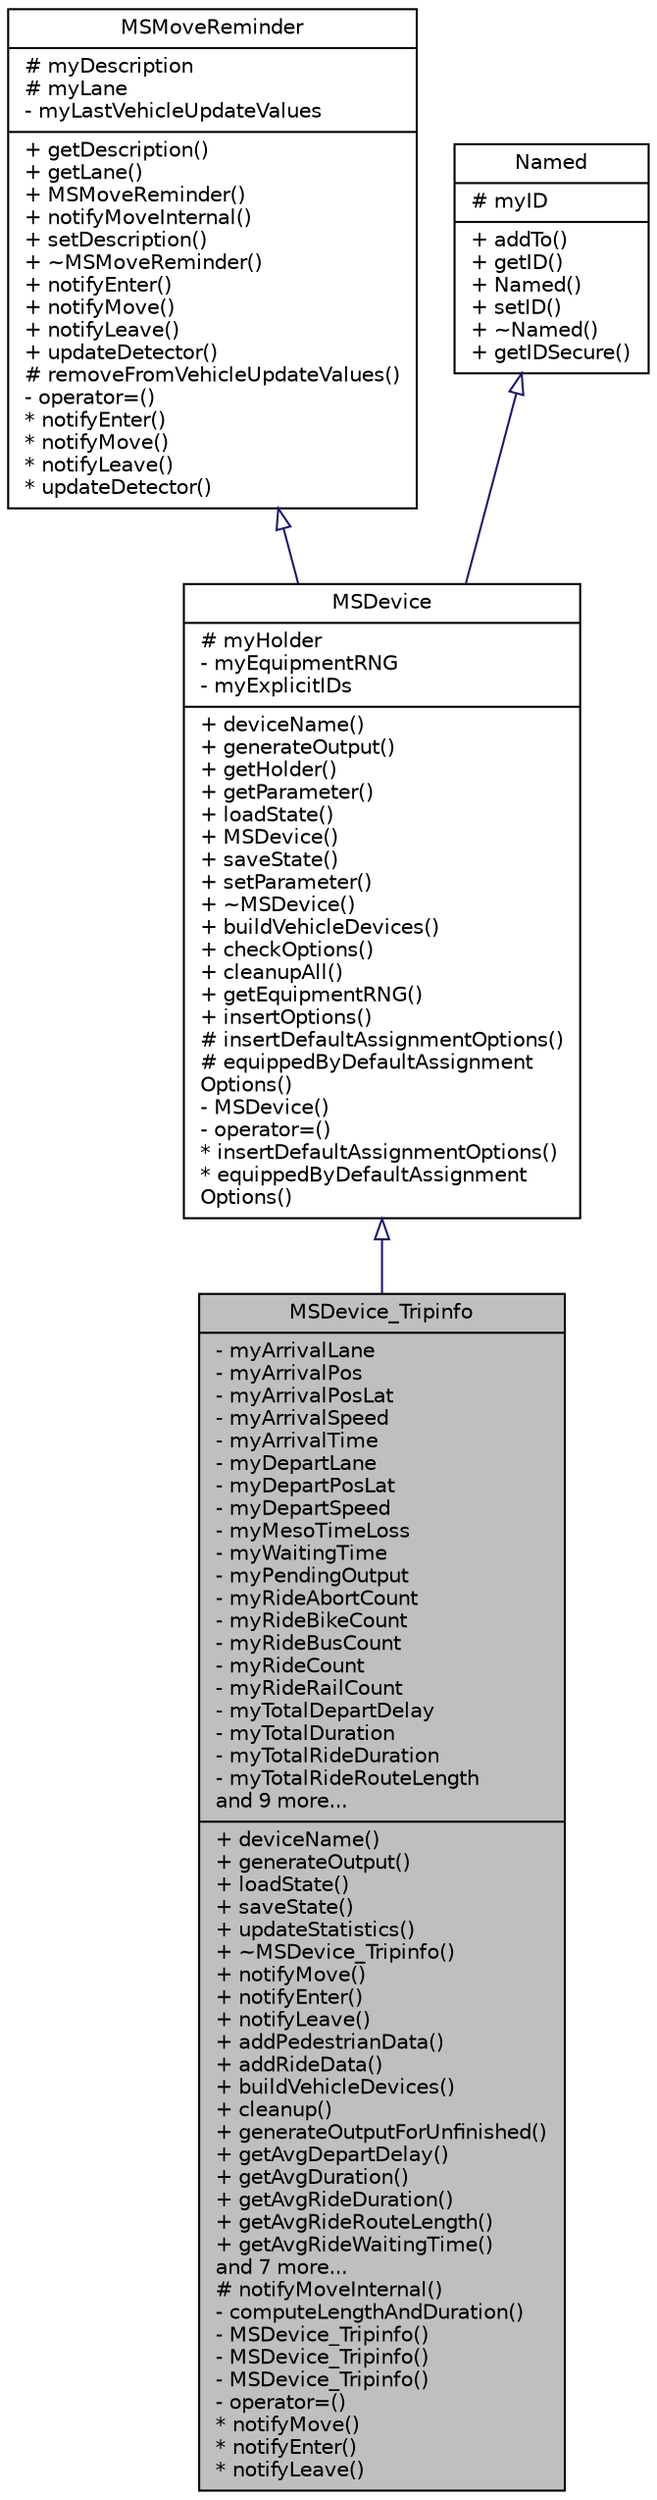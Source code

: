 digraph "MSDevice_Tripinfo"
{
  edge [fontname="Helvetica",fontsize="10",labelfontname="Helvetica",labelfontsize="10"];
  node [fontname="Helvetica",fontsize="10",shape=record];
  Node0 [label="{MSDevice_Tripinfo\n|- myArrivalLane\l- myArrivalPos\l- myArrivalPosLat\l- myArrivalSpeed\l- myArrivalTime\l- myDepartLane\l- myDepartPosLat\l- myDepartSpeed\l- myMesoTimeLoss\l- myWaitingTime\l- myPendingOutput\l- myRideAbortCount\l- myRideBikeCount\l- myRideBusCount\l- myRideCount\l- myRideRailCount\l- myTotalDepartDelay\l- myTotalDuration\l- myTotalRideDuration\l- myTotalRideRouteLength\land 9 more...\l|+ deviceName()\l+ generateOutput()\l+ loadState()\l+ saveState()\l+ updateStatistics()\l+ ~MSDevice_Tripinfo()\l+ notifyMove()\l+ notifyEnter()\l+ notifyLeave()\l+ addPedestrianData()\l+ addRideData()\l+ buildVehicleDevices()\l+ cleanup()\l+ generateOutputForUnfinished()\l+ getAvgDepartDelay()\l+ getAvgDuration()\l+ getAvgRideDuration()\l+ getAvgRideRouteLength()\l+ getAvgRideWaitingTime()\land 7 more...\l# notifyMoveInternal()\l- computeLengthAndDuration()\l- MSDevice_Tripinfo()\l- MSDevice_Tripinfo()\l- MSDevice_Tripinfo()\l- operator=()\l* notifyMove()\l* notifyEnter()\l* notifyLeave()\l}",height=0.2,width=0.4,color="black", fillcolor="grey75", style="filled", fontcolor="black"];
  Node1 -> Node0 [dir="back",color="midnightblue",fontsize="10",style="solid",arrowtail="onormal",fontname="Helvetica"];
  Node1 [label="{MSDevice\n|# myHolder\l- myEquipmentRNG\l- myExplicitIDs\l|+ deviceName()\l+ generateOutput()\l+ getHolder()\l+ getParameter()\l+ loadState()\l+ MSDevice()\l+ saveState()\l+ setParameter()\l+ ~MSDevice()\l+ buildVehicleDevices()\l+ checkOptions()\l+ cleanupAll()\l+ getEquipmentRNG()\l+ insertOptions()\l# insertDefaultAssignmentOptions()\l# equippedByDefaultAssignment\lOptions()\l- MSDevice()\l- operator=()\l* insertDefaultAssignmentOptions()\l* equippedByDefaultAssignment\lOptions()\l}",height=0.2,width=0.4,color="black", fillcolor="white", style="filled",URL="$d1/d46/class_m_s_device.html",tooltip="Abstract in-vehicle device. "];
  Node2 -> Node1 [dir="back",color="midnightblue",fontsize="10",style="solid",arrowtail="onormal",fontname="Helvetica"];
  Node2 [label="{MSMoveReminder\n|# myDescription\l# myLane\l- myLastVehicleUpdateValues\l|+ getDescription()\l+ getLane()\l+ MSMoveReminder()\l+ notifyMoveInternal()\l+ setDescription()\l+ ~MSMoveReminder()\l+ notifyEnter()\l+ notifyMove()\l+ notifyLeave()\l+ updateDetector()\l# removeFromVehicleUpdateValues()\l- operator=()\l* notifyEnter()\l* notifyMove()\l* notifyLeave()\l* updateDetector()\l}",height=0.2,width=0.4,color="black", fillcolor="white", style="filled",URL="$d2/da5/class_m_s_move_reminder.html",tooltip="Something on a lane to be noticed about vehicle movement. "];
  Node3 -> Node1 [dir="back",color="midnightblue",fontsize="10",style="solid",arrowtail="onormal",fontname="Helvetica"];
  Node3 [label="{Named\n|# myID\l|+ addTo()\l+ getID()\l+ Named()\l+ setID()\l+ ~Named()\l+ getIDSecure()\l}",height=0.2,width=0.4,color="black", fillcolor="white", style="filled",URL="$d5/dbf/class_named.html",tooltip="Base class for objects which have an id. "];
}
